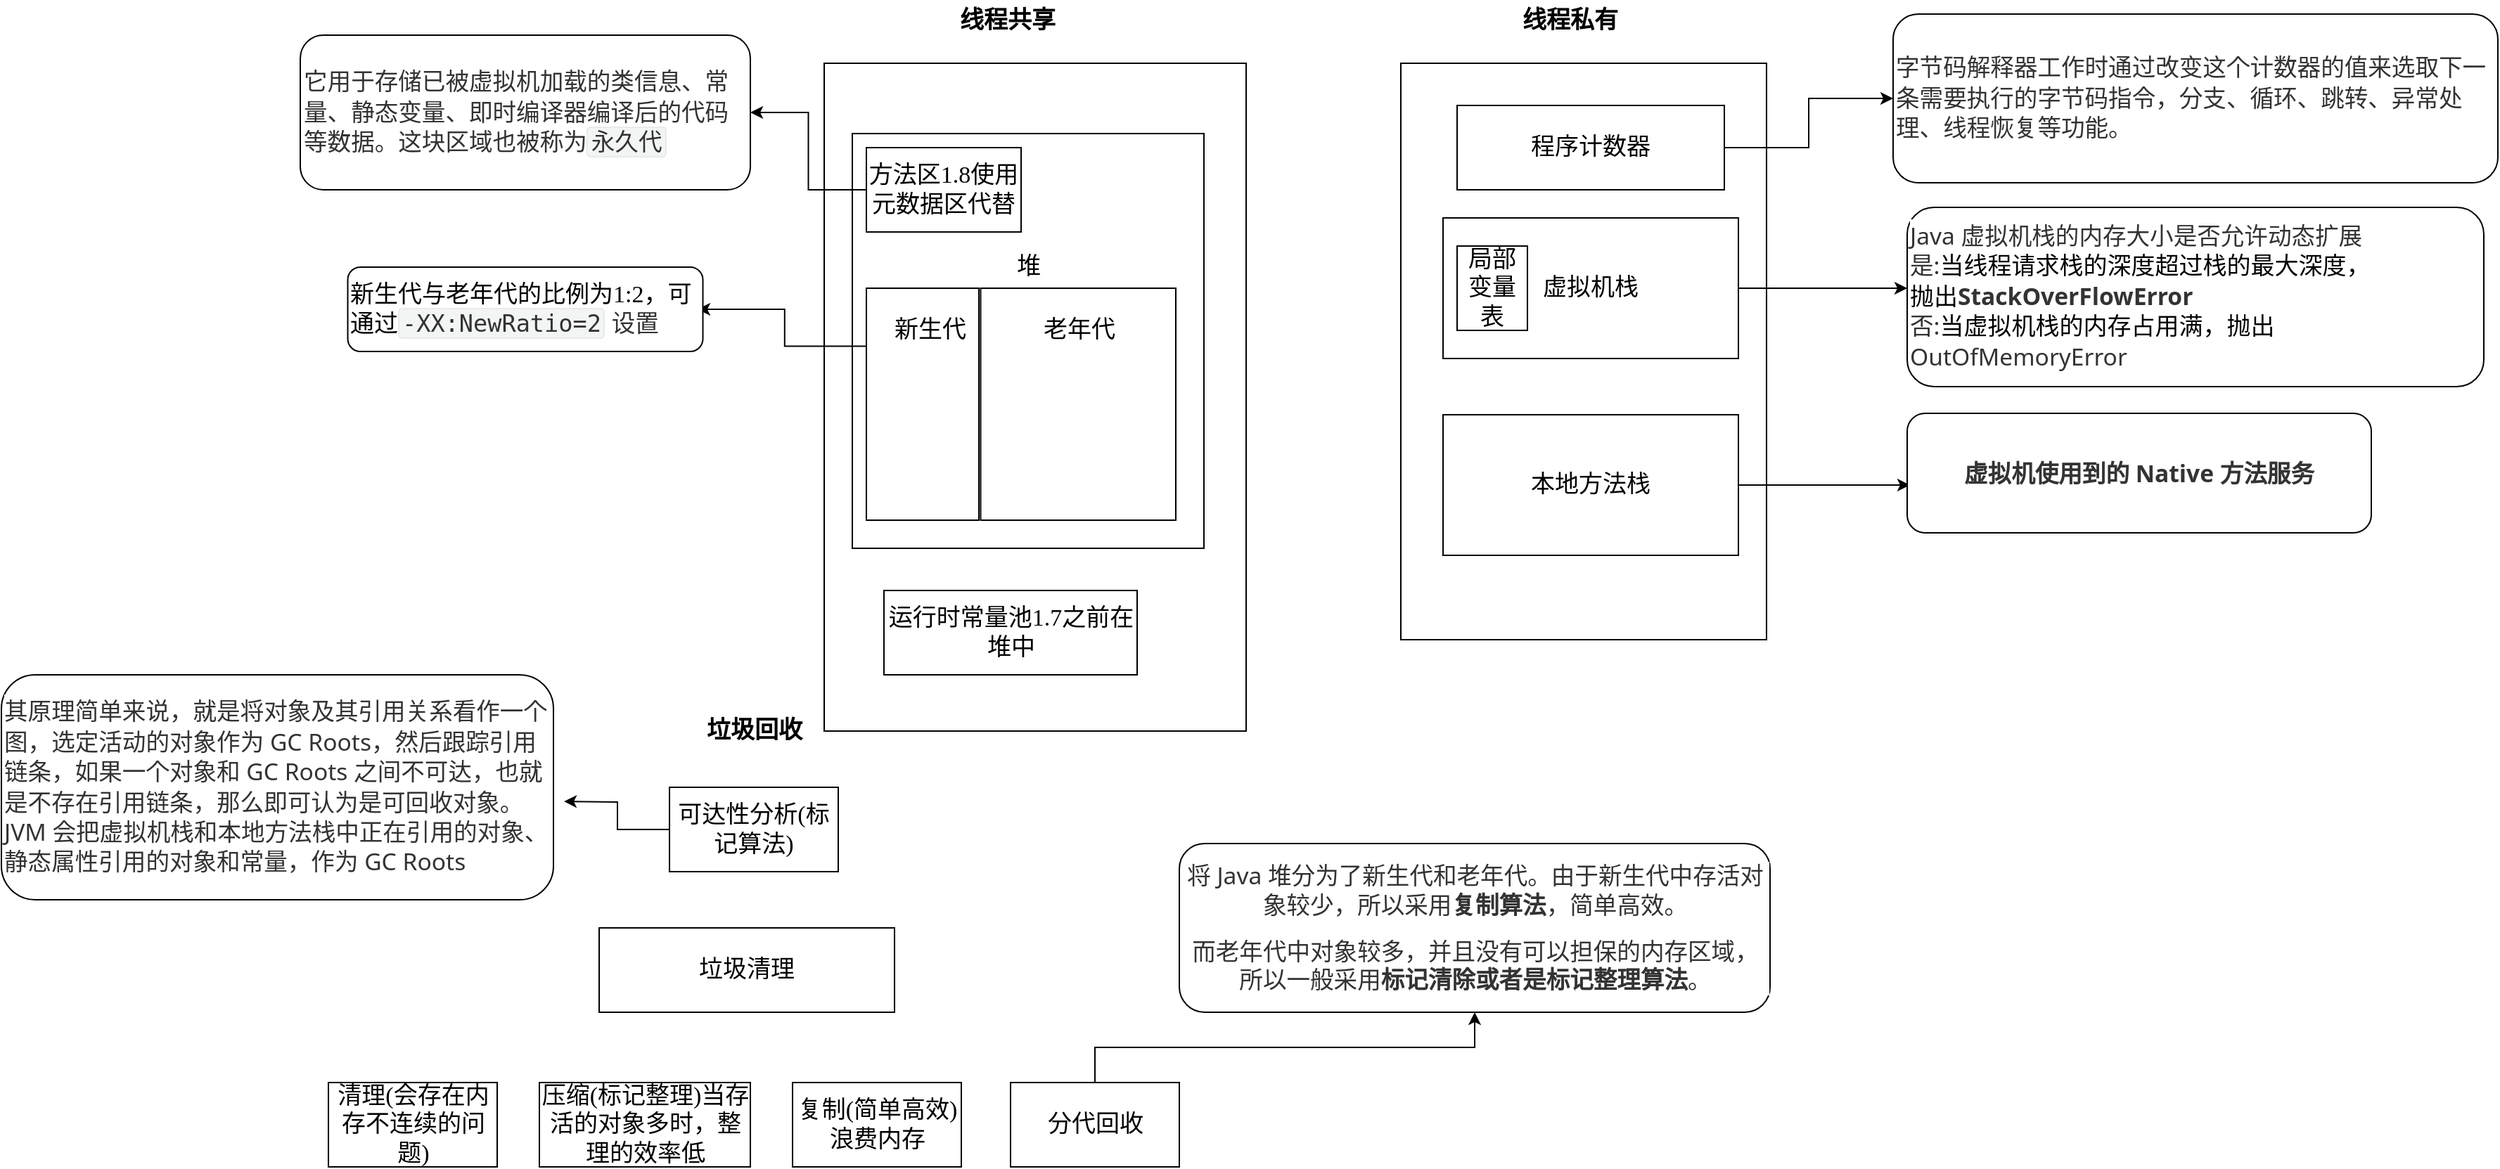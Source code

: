 <mxfile version="14.7.8" type="github">
  <diagram id="sIP-8R-zjdSHhYS4t6Vo" name="Page-1">
    <mxGraphModel dx="1422" dy="772" grid="1" gridSize="10" guides="1" tooltips="1" connect="1" arrows="1" fold="1" page="1" pageScale="1" pageWidth="2339" pageHeight="3300" math="0" shadow="0">
      <root>
        <mxCell id="0" />
        <mxCell id="1" parent="0" />
        <mxCell id="OUh5aSzOhwYaPVgLUacE-1" value="" style="rounded=0;whiteSpace=wrap;html=1;" vertex="1" parent="1">
          <mxGeometry x="935" y="605" width="300" height="475" as="geometry" />
        </mxCell>
        <mxCell id="OUh5aSzOhwYaPVgLUacE-2" value="线程共享" style="text;html=1;align=center;verticalAlign=middle;resizable=0;points=[];autosize=1;strokeColor=none;fontFamily=Lucida Console;fontSize=17;fontStyle=1" vertex="1" parent="1">
          <mxGeometry x="1025" y="560" width="80" height="30" as="geometry" />
        </mxCell>
        <mxCell id="OUh5aSzOhwYaPVgLUacE-3" value="" style="rounded=0;whiteSpace=wrap;html=1;fontFamily=Lucida Console;fontSize=17;align=center;" vertex="1" parent="1">
          <mxGeometry x="955" y="655" width="250" height="295" as="geometry" />
        </mxCell>
        <mxCell id="OUh5aSzOhwYaPVgLUacE-38" style="edgeStyle=orthogonalEdgeStyle;rounded=0;orthogonalLoop=1;jettySize=auto;html=1;exitX=0;exitY=0.5;exitDx=0;exitDy=0;entryX=1;entryY=0.5;entryDx=0;entryDy=0;fontFamily=Lucida Console;fontSize=17;" edge="1" parent="1" source="OUh5aSzOhwYaPVgLUacE-4" target="OUh5aSzOhwYaPVgLUacE-37">
          <mxGeometry relative="1" as="geometry" />
        </mxCell>
        <mxCell id="OUh5aSzOhwYaPVgLUacE-4" value="方法区1.8使用元数据区代替" style="rounded=0;whiteSpace=wrap;html=1;fontFamily=Lucida Console;fontSize=17;" vertex="1" parent="1">
          <mxGeometry x="965" y="665" width="110" height="60" as="geometry" />
        </mxCell>
        <mxCell id="OUh5aSzOhwYaPVgLUacE-45" style="edgeStyle=orthogonalEdgeStyle;rounded=0;orthogonalLoop=1;jettySize=auto;html=1;exitX=0;exitY=0.25;exitDx=0;exitDy=0;fontFamily=Lucida Console;fontSize=17;entryX=0.985;entryY=0.5;entryDx=0;entryDy=0;entryPerimeter=0;" edge="1" parent="1" source="OUh5aSzOhwYaPVgLUacE-5" target="OUh5aSzOhwYaPVgLUacE-43">
          <mxGeometry relative="1" as="geometry">
            <mxPoint x="855" y="780" as="targetPoint" />
          </mxGeometry>
        </mxCell>
        <mxCell id="OUh5aSzOhwYaPVgLUacE-5" value="" style="rounded=0;whiteSpace=wrap;html=1;fontFamily=Lucida Console;fontSize=17;" vertex="1" parent="1">
          <mxGeometry x="965" y="765" width="80" height="165" as="geometry" />
        </mxCell>
        <mxCell id="OUh5aSzOhwYaPVgLUacE-6" value="" style="rounded=0;whiteSpace=wrap;html=1;fontFamily=Lucida Console;fontSize=17;" vertex="1" parent="1">
          <mxGeometry x="1046.25" y="765" width="138.75" height="165" as="geometry" />
        </mxCell>
        <mxCell id="OUh5aSzOhwYaPVgLUacE-7" value="运行时常量池1.7之前在堆中" style="rounded=0;whiteSpace=wrap;html=1;fontFamily=Lucida Console;fontSize=17;" vertex="1" parent="1">
          <mxGeometry x="977.5" y="980" width="180" height="60" as="geometry" />
        </mxCell>
        <mxCell id="OUh5aSzOhwYaPVgLUacE-8" value="" style="rounded=0;whiteSpace=wrap;html=1;" vertex="1" parent="1">
          <mxGeometry x="1345" y="605" width="260" height="410" as="geometry" />
        </mxCell>
        <mxCell id="OUh5aSzOhwYaPVgLUacE-9" value="线程私有" style="text;html=1;align=center;verticalAlign=middle;resizable=0;points=[];autosize=1;strokeColor=none;fontFamily=Lucida Console;fontSize=17;fontStyle=1" vertex="1" parent="1">
          <mxGeometry x="1425" y="560" width="80" height="30" as="geometry" />
        </mxCell>
        <mxCell id="OUh5aSzOhwYaPVgLUacE-36" style="edgeStyle=orthogonalEdgeStyle;rounded=0;orthogonalLoop=1;jettySize=auto;html=1;exitX=1;exitY=0.5;exitDx=0;exitDy=0;entryX=0;entryY=0.5;entryDx=0;entryDy=0;fontFamily=Lucida Console;fontSize=17;" edge="1" parent="1" source="OUh5aSzOhwYaPVgLUacE-10" target="OUh5aSzOhwYaPVgLUacE-35">
          <mxGeometry relative="1" as="geometry" />
        </mxCell>
        <mxCell id="OUh5aSzOhwYaPVgLUacE-10" value="程序计数器" style="rounded=0;whiteSpace=wrap;html=1;fontFamily=Lucida Console;fontSize=17;" vertex="1" parent="1">
          <mxGeometry x="1385" y="635" width="190" height="60" as="geometry" />
        </mxCell>
        <mxCell id="OUh5aSzOhwYaPVgLUacE-20" style="edgeStyle=orthogonalEdgeStyle;rounded=0;orthogonalLoop=1;jettySize=auto;html=1;exitX=1;exitY=0.5;exitDx=0;exitDy=0;fontFamily=Lucida Console;fontSize=17;" edge="1" parent="1" source="OUh5aSzOhwYaPVgLUacE-11">
          <mxGeometry relative="1" as="geometry">
            <mxPoint x="1705" y="765" as="targetPoint" />
          </mxGeometry>
        </mxCell>
        <mxCell id="OUh5aSzOhwYaPVgLUacE-11" value="虚拟机栈" style="rounded=0;whiteSpace=wrap;html=1;fontFamily=Lucida Console;fontSize=17;" vertex="1" parent="1">
          <mxGeometry x="1375" y="715" width="210" height="100" as="geometry" />
        </mxCell>
        <mxCell id="OUh5aSzOhwYaPVgLUacE-34" style="edgeStyle=orthogonalEdgeStyle;rounded=0;orthogonalLoop=1;jettySize=auto;html=1;exitX=1;exitY=0.5;exitDx=0;exitDy=0;entryX=0.006;entryY=0.6;entryDx=0;entryDy=0;entryPerimeter=0;fontFamily=Lucida Console;fontSize=17;" edge="1" parent="1" source="OUh5aSzOhwYaPVgLUacE-12" target="OUh5aSzOhwYaPVgLUacE-33">
          <mxGeometry relative="1" as="geometry" />
        </mxCell>
        <mxCell id="OUh5aSzOhwYaPVgLUacE-12" value="本地方法栈" style="rounded=0;whiteSpace=wrap;html=1;fontFamily=Lucida Console;fontSize=17;" vertex="1" parent="1">
          <mxGeometry x="1375" y="855" width="210" height="100" as="geometry" />
        </mxCell>
        <mxCell id="OUh5aSzOhwYaPVgLUacE-13" value="局部变量表" style="rounded=0;whiteSpace=wrap;html=1;fontFamily=Lucida Console;fontSize=17;" vertex="1" parent="1">
          <mxGeometry x="1385" y="735" width="50" height="60" as="geometry" />
        </mxCell>
        <mxCell id="OUh5aSzOhwYaPVgLUacE-21" value="&lt;b&gt;垃圾回收&lt;/b&gt;" style="text;html=1;align=center;verticalAlign=middle;resizable=0;points=[];autosize=1;strokeColor=none;fontSize=17;fontFamily=Lucida Console;" vertex="1" parent="1">
          <mxGeometry x="845" y="1065" width="80" height="30" as="geometry" />
        </mxCell>
        <mxCell id="OUh5aSzOhwYaPVgLUacE-47" style="edgeStyle=orthogonalEdgeStyle;rounded=0;orthogonalLoop=1;jettySize=auto;html=1;exitX=0;exitY=0.5;exitDx=0;exitDy=0;fontFamily=Lucida Console;fontSize=17;" edge="1" parent="1" source="OUh5aSzOhwYaPVgLUacE-23">
          <mxGeometry relative="1" as="geometry">
            <mxPoint x="750" y="1130" as="targetPoint" />
          </mxGeometry>
        </mxCell>
        <mxCell id="OUh5aSzOhwYaPVgLUacE-23" value="可达性分析(标记算法)" style="rounded=0;whiteSpace=wrap;html=1;fontFamily=Lucida Console;fontSize=17;" vertex="1" parent="1">
          <mxGeometry x="825" y="1120" width="120" height="60" as="geometry" />
        </mxCell>
        <mxCell id="OUh5aSzOhwYaPVgLUacE-24" value="垃圾清理" style="rounded=0;whiteSpace=wrap;html=1;fontFamily=Lucida Console;fontSize=17;" vertex="1" parent="1">
          <mxGeometry x="775" y="1220" width="210" height="60" as="geometry" />
        </mxCell>
        <mxCell id="OUh5aSzOhwYaPVgLUacE-25" value="清理(会存在内存不连续的问题)" style="rounded=0;whiteSpace=wrap;html=1;fontFamily=Lucida Console;fontSize=17;" vertex="1" parent="1">
          <mxGeometry x="582.5" y="1330" width="120" height="60" as="geometry" />
        </mxCell>
        <mxCell id="OUh5aSzOhwYaPVgLUacE-26" value="压缩(标记整理)当存活的对象多时，整理的效率低" style="rounded=0;whiteSpace=wrap;html=1;fontFamily=Lucida Console;fontSize=17;" vertex="1" parent="1">
          <mxGeometry x="732.5" y="1330" width="150" height="60" as="geometry" />
        </mxCell>
        <mxCell id="OUh5aSzOhwYaPVgLUacE-27" value="复制(简单高效)浪费内存" style="rounded=0;whiteSpace=wrap;html=1;fontFamily=Lucida Console;fontSize=17;" vertex="1" parent="1">
          <mxGeometry x="912.5" y="1330" width="120" height="60" as="geometry" />
        </mxCell>
        <mxCell id="OUh5aSzOhwYaPVgLUacE-32" style="edgeStyle=orthogonalEdgeStyle;rounded=0;orthogonalLoop=1;jettySize=auto;html=1;exitX=0.5;exitY=0;exitDx=0;exitDy=0;fontFamily=Lucida Console;fontSize=17;" edge="1" parent="1" source="OUh5aSzOhwYaPVgLUacE-28" target="OUh5aSzOhwYaPVgLUacE-30">
          <mxGeometry relative="1" as="geometry" />
        </mxCell>
        <mxCell id="OUh5aSzOhwYaPVgLUacE-28" value="分代回收" style="rounded=0;whiteSpace=wrap;html=1;fontFamily=Lucida Console;fontSize=17;" vertex="1" parent="1">
          <mxGeometry x="1067.5" y="1330" width="120" height="60" as="geometry" />
        </mxCell>
        <mxCell id="OUh5aSzOhwYaPVgLUacE-30" value="&lt;p style=&quot;box-sizing: border-box ; line-height: inherit ; margin: 0.8em 0px ; width: inherit ; position: relative ; color: rgb(51 , 51 , 51) ; font-family: &amp;#34;segoe ui&amp;#34; , &amp;#34;lucida grande&amp;#34; , &amp;#34;helvetica&amp;#34; , &amp;#34;arial&amp;#34; , &amp;#34;microsoft yahei&amp;#34; , &amp;#34;freesans&amp;#34; , &amp;#34;arimo&amp;#34; , &amp;#34;droid sans&amp;#34; , &amp;#34;wenquanyi micro hei&amp;#34; , &amp;#34;hiragino sans gb&amp;#34; , &amp;#34;hiragino sans gb w3&amp;#34; , &amp;#34;fontawesome&amp;#34; , sans-serif ; font-size: 16.8px ; background-color: rgb(255 , 255 , 255)&quot;&gt;&lt;span style=&quot;box-sizing: border-box&quot;&gt;将 Java 堆分为了新生代和老年代。由于新生代中存活对象较少，所以采用&lt;/span&gt;&lt;strong style=&quot;box-sizing: border-box&quot;&gt;复制算法&lt;/strong&gt;&lt;span style=&quot;box-sizing: border-box&quot;&gt;，简单高效。&lt;/span&gt;&lt;/p&gt;&lt;p style=&quot;box-sizing: border-box ; line-height: inherit ; margin: 0.8em 0px ; width: inherit ; position: relative ; color: rgb(51 , 51 , 51) ; font-family: &amp;#34;segoe ui&amp;#34; , &amp;#34;lucida grande&amp;#34; , &amp;#34;helvetica&amp;#34; , &amp;#34;arial&amp;#34; , &amp;#34;microsoft yahei&amp;#34; , &amp;#34;freesans&amp;#34; , &amp;#34;arimo&amp;#34; , &amp;#34;droid sans&amp;#34; , &amp;#34;wenquanyi micro hei&amp;#34; , &amp;#34;hiragino sans gb&amp;#34; , &amp;#34;hiragino sans gb w3&amp;#34; , &amp;#34;fontawesome&amp;#34; , sans-serif ; font-size: 16.8px ; background-color: rgb(255 , 255 , 255)&quot;&gt;&lt;span style=&quot;box-sizing: border-box&quot;&gt;&lt;/span&gt;&lt;span style=&quot;box-sizing: border-box&quot;&gt;而老年代中对象较多，并且没有可以担保的内存区域，所以一般采用&lt;/span&gt;&lt;strong style=&quot;box-sizing: border-box&quot;&gt;标记清除或者是标记整理算法&lt;/strong&gt;&lt;span style=&quot;box-sizing: border-box&quot;&gt;。&lt;/span&gt;&lt;/p&gt;" style="rounded=1;whiteSpace=wrap;html=1;fontFamily=Lucida Console;fontSize=17;" vertex="1" parent="1">
          <mxGeometry x="1187.5" y="1160" width="420" height="120" as="geometry" />
        </mxCell>
        <mxCell id="OUh5aSzOhwYaPVgLUacE-31" value="&lt;span style=&quot;color: rgb(51 , 51 , 51) ; font-family: &amp;quot;segoe ui&amp;quot; , &amp;quot;lucida grande&amp;quot; , &amp;quot;helvetica&amp;quot; , &amp;quot;arial&amp;quot; , &amp;quot;microsoft yahei&amp;quot; , &amp;quot;freesans&amp;quot; , &amp;quot;arimo&amp;quot; , &amp;quot;droid sans&amp;quot; , &amp;quot;wenquanyi micro hei&amp;quot; , &amp;quot;hiragino sans gb&amp;quot; , &amp;quot;hiragino sans gb w3&amp;quot; , &amp;quot;fontawesome&amp;quot; , sans-serif ; font-size: 16.8px ; background-color: rgb(255 , 255 , 255)&quot;&gt;Java 虚拟机栈的内存大小是否允许动态扩展&lt;/span&gt;&lt;br style=&quot;color: rgb(51 , 51 , 51) ; font-family: &amp;quot;segoe ui&amp;quot; , &amp;quot;lucida grande&amp;quot; , &amp;quot;helvetica&amp;quot; , &amp;quot;arial&amp;quot; , &amp;quot;microsoft yahei&amp;quot; , &amp;quot;freesans&amp;quot; , &amp;quot;arimo&amp;quot; , &amp;quot;droid sans&amp;quot; , &amp;quot;wenquanyi micro hei&amp;quot; , &amp;quot;hiragino sans gb&amp;quot; , &amp;quot;hiragino sans gb w3&amp;quot; , &amp;quot;fontawesome&amp;quot; , sans-serif ; font-size: 16.8px&quot;&gt;&lt;span style=&quot;color: rgb(51 , 51 , 51) ; font-family: &amp;quot;segoe ui&amp;quot; , &amp;quot;lucida grande&amp;quot; , &amp;quot;helvetica&amp;quot; , &amp;quot;arial&amp;quot; , &amp;quot;microsoft yahei&amp;quot; , &amp;quot;freesans&amp;quot; , &amp;quot;arimo&amp;quot; , &amp;quot;droid sans&amp;quot; , &amp;quot;wenquanyi micro hei&amp;quot; , &amp;quot;hiragino sans gb&amp;quot; , &amp;quot;hiragino sans gb w3&amp;quot; , &amp;quot;fontawesome&amp;quot; , sans-serif ; font-size: 16.8px ; background-color: rgb(255 , 255 , 255)&quot;&gt;是:&lt;/span&gt;&lt;span style=&quot;font-family: &amp;quot;lucida console&amp;quot;&quot;&gt;当线程请求栈的深度超过栈的最大深度，&lt;/span&gt;&lt;br style=&quot;font-family: &amp;quot;lucida console&amp;quot;&quot;&gt;&lt;span style=&quot;font-family: &amp;quot;lucida console&amp;quot;&quot;&gt;抛出&lt;/span&gt;&lt;strong style=&quot;color: rgb(51 , 51 , 51) ; font-family: &amp;quot;segoe ui&amp;quot; , &amp;quot;lucida grande&amp;quot; , &amp;quot;helvetica&amp;quot; , &amp;quot;arial&amp;quot; , &amp;quot;microsoft yahei&amp;quot; , &amp;quot;freesans&amp;quot; , &amp;quot;arimo&amp;quot; , &amp;quot;droid sans&amp;quot; , &amp;quot;wenquanyi micro hei&amp;quot; , &amp;quot;hiragino sans gb&amp;quot; , &amp;quot;hiragino sans gb w3&amp;quot; , &amp;quot;fontawesome&amp;quot; , sans-serif ; font-size: 16.8px ; box-sizing: border-box ; margin-top: 0px&quot;&gt;StackOverFlowError&lt;br&gt;&lt;/strong&gt;&lt;span style=&quot;color: rgb(51 , 51 , 51) ; font-family: &amp;quot;segoe ui&amp;quot; , &amp;quot;lucida grande&amp;quot; , &amp;quot;helvetica&amp;quot; , &amp;quot;arial&amp;quot; , &amp;quot;microsoft yahei&amp;quot; , &amp;quot;freesans&amp;quot; , &amp;quot;arimo&amp;quot; , &amp;quot;droid sans&amp;quot; , &amp;quot;wenquanyi micro hei&amp;quot; , &amp;quot;hiragino sans gb&amp;quot; , &amp;quot;hiragino sans gb w3&amp;quot; , &amp;quot;fontawesome&amp;quot; , sans-serif ; font-size: 16.8px ; background-color: rgb(255 , 255 , 255)&quot;&gt;否:&lt;/span&gt;&lt;span style=&quot;font-family: &amp;quot;lucida console&amp;quot;&quot;&gt;当虚拟机栈的内存占用满，&lt;/span&gt;&lt;span style=&quot;font-family: &amp;quot;lucida console&amp;quot;&quot;&gt;抛出&lt;/span&gt;&lt;span style=&quot;color: rgb(51 , 51 , 51) ; font-family: &amp;quot;segoe ui&amp;quot; , &amp;quot;lucida grande&amp;quot; , &amp;quot;helvetica&amp;quot; , &amp;quot;arial&amp;quot; , &amp;quot;microsoft yahei&amp;quot; , &amp;quot;freesans&amp;quot; , &amp;quot;arimo&amp;quot; , &amp;quot;droid sans&amp;quot; , &amp;quot;wenquanyi micro hei&amp;quot; , &amp;quot;hiragino sans gb&amp;quot; , &amp;quot;hiragino sans gb w3&amp;quot; , &amp;quot;fontawesome&amp;quot; , sans-serif ; font-size: 16.8px&quot;&gt;OutOfMemoryError&amp;nbsp;&lt;/span&gt;" style="rounded=1;whiteSpace=wrap;html=1;fontFamily=Lucida Console;fontSize=17;align=left;" vertex="1" parent="1">
          <mxGeometry x="1705" y="707.5" width="410" height="127.5" as="geometry" />
        </mxCell>
        <mxCell id="OUh5aSzOhwYaPVgLUacE-33" value="&lt;strong style=&quot;box-sizing: border-box ; color: rgb(51 , 51 , 51) ; font-family: &amp;#34;segoe ui&amp;#34; , &amp;#34;lucida grande&amp;#34; , &amp;#34;helvetica&amp;#34; , &amp;#34;arial&amp;#34; , &amp;#34;microsoft yahei&amp;#34; , &amp;#34;freesans&amp;#34; , &amp;#34;arimo&amp;#34; , &amp;#34;droid sans&amp;#34; , &amp;#34;wenquanyi micro hei&amp;#34; , &amp;#34;hiragino sans gb&amp;#34; , &amp;#34;hiragino sans gb w3&amp;#34; , &amp;#34;fontawesome&amp;#34; , sans-serif ; font-size: 16.8px ; background-color: rgb(255 , 255 , 255)&quot;&gt;&lt;span style=&quot;box-sizing: border-box&quot;&gt;虚拟机使用到的 Native 方法服务&lt;/span&gt;&lt;/strong&gt;" style="rounded=1;whiteSpace=wrap;html=1;fontFamily=Lucida Console;fontSize=17;" vertex="1" parent="1">
          <mxGeometry x="1705" y="854" width="330" height="85" as="geometry" />
        </mxCell>
        <mxCell id="OUh5aSzOhwYaPVgLUacE-35" value="&lt;span style=&quot;box-sizing: border-box ; color: rgb(51 , 51 , 51) ; font-family: &amp;#34;segoe ui&amp;#34; , &amp;#34;lucida grande&amp;#34; , &amp;#34;helvetica&amp;#34; , &amp;#34;arial&amp;#34; , &amp;#34;microsoft yahei&amp;#34; , &amp;#34;freesans&amp;#34; , &amp;#34;arimo&amp;#34; , &amp;#34;droid sans&amp;#34; , &amp;#34;wenquanyi micro hei&amp;#34; , &amp;#34;hiragino sans gb&amp;#34; , &amp;#34;hiragino sans gb w3&amp;#34; , &amp;#34;fontawesome&amp;#34; , sans-serif ; font-size: 16.8px ; font-style: normal ; letter-spacing: normal ; text-indent: 0px ; text-transform: none ; word-spacing: 0px ; background-color: rgb(255 , 255 , 255)&quot;&gt;&lt;span style=&quot;box-sizing: border-box&quot;&gt;字节码解释器工作时通过改变这个计数器的值来选取下一条需要执行的字节码指令，分支、循环、跳转、异常处理、线程恢复等功能。&lt;/span&gt;&lt;/span&gt;" style="rounded=1;whiteSpace=wrap;html=1;fontFamily=Lucida Console;fontSize=17;align=left;verticalAlign=middle;" vertex="1" parent="1">
          <mxGeometry x="1695" y="570" width="430" height="120" as="geometry" />
        </mxCell>
        <mxCell id="OUh5aSzOhwYaPVgLUacE-37" value="&lt;span style=&quot;box-sizing: border-box ; color: rgb(51 , 51 , 51) ; font-family: &amp;#34;segoe ui&amp;#34; , &amp;#34;lucida grande&amp;#34; , &amp;#34;helvetica&amp;#34; , &amp;#34;arial&amp;#34; , &amp;#34;microsoft yahei&amp;#34; , &amp;#34;freesans&amp;#34; , &amp;#34;arimo&amp;#34; , &amp;#34;droid sans&amp;#34; , &amp;#34;wenquanyi micro hei&amp;#34; , &amp;#34;hiragino sans gb&amp;#34; , &amp;#34;hiragino sans gb w3&amp;#34; , &amp;#34;fontawesome&amp;#34; , sans-serif ; font-size: 16.8px ; background-color: rgb(255 , 255 , 255)&quot;&gt;它用于存储已被虚拟机加载的类信息、常量、静态变量、即时编译器编译后的代码等数据。这块区域也被称为&lt;/span&gt;&lt;code style=&quot;box-sizing: border-box ; font-family: monospace , serif ; border: 1px solid rgb(231 , 234 , 237) ; background-color: rgb(243 , 244 , 244) ; border-radius: 3px ; padding: 0px 2px ; font-size: 16.8px ; color: rgb(51 , 51 , 51)&quot;&gt;永久代&lt;/code&gt;" style="rounded=1;whiteSpace=wrap;html=1;fontFamily=Lucida Console;fontSize=17;align=left;verticalAlign=middle;" vertex="1" parent="1">
          <mxGeometry x="562.5" y="585" width="320" height="110" as="geometry" />
        </mxCell>
        <mxCell id="OUh5aSzOhwYaPVgLUacE-40" value="堆" style="text;html=1;align=center;verticalAlign=middle;resizable=0;points=[];autosize=1;strokeColor=none;fontSize=17;fontFamily=Lucida Console;" vertex="1" parent="1">
          <mxGeometry x="1065" y="735" width="30" height="30" as="geometry" />
        </mxCell>
        <mxCell id="OUh5aSzOhwYaPVgLUacE-41" value="&lt;span&gt;新生代&lt;/span&gt;" style="text;html=1;align=center;verticalAlign=middle;resizable=0;points=[];autosize=1;strokeColor=none;fontSize=17;fontFamily=Lucida Console;" vertex="1" parent="1">
          <mxGeometry x="975" y="780" width="70" height="30" as="geometry" />
        </mxCell>
        <mxCell id="OUh5aSzOhwYaPVgLUacE-42" value="&lt;span&gt;老年代&lt;/span&gt;" style="text;html=1;align=center;verticalAlign=middle;resizable=0;points=[];autosize=1;strokeColor=none;fontSize=17;fontFamily=Lucida Console;" vertex="1" parent="1">
          <mxGeometry x="1080.63" y="780" width="70" height="30" as="geometry" />
        </mxCell>
        <mxCell id="OUh5aSzOhwYaPVgLUacE-43" value="新生代与老年代的比例为1:2，可通过&lt;code style=&quot;box-sizing: border-box ; font-family: monospace , serif ; border: 1px solid rgb(231 , 234 , 237) ; background-color: rgb(243 , 244 , 244) ; border-radius: 3px ; padding: 0px 2px ; font-size: 16.8px ; color: rgb(51 , 51 , 51)&quot;&gt;-XX:NewRatio=2&lt;/code&gt;&lt;span style=&quot;box-sizing: border-box ; color: rgb(51 , 51 , 51) ; font-family: &amp;#34;segoe ui&amp;#34; , &amp;#34;lucida grande&amp;#34; , &amp;#34;helvetica&amp;#34; , &amp;#34;arial&amp;#34; , &amp;#34;microsoft yahei&amp;#34; , &amp;#34;freesans&amp;#34; , &amp;#34;arimo&amp;#34; , &amp;#34;droid sans&amp;#34; , &amp;#34;wenquanyi micro hei&amp;#34; , &amp;#34;hiragino sans gb&amp;#34; , &amp;#34;hiragino sans gb w3&amp;#34; , &amp;#34;fontawesome&amp;#34; , sans-serif ; font-size: 16.8px ; background-color: rgb(255 , 255 , 255)&quot;&gt;&amp;nbsp;设置&lt;/span&gt;" style="rounded=1;whiteSpace=wrap;html=1;fontFamily=Lucida Console;fontSize=17;align=left;verticalAlign=middle;" vertex="1" parent="1">
          <mxGeometry x="596.25" y="750" width="252.5" height="60" as="geometry" />
        </mxCell>
        <mxCell id="OUh5aSzOhwYaPVgLUacE-46" value="&lt;span style=&quot;color: rgb(51 , 51 , 51) ; font-family: &amp;#34;segoe ui&amp;#34; , &amp;#34;lucida grande&amp;#34; , &amp;#34;helvetica&amp;#34; , &amp;#34;arial&amp;#34; , &amp;#34;microsoft yahei&amp;#34; , &amp;#34;freesans&amp;#34; , &amp;#34;arimo&amp;#34; , &amp;#34;droid sans&amp;#34; , &amp;#34;wenquanyi micro hei&amp;#34; , &amp;#34;hiragino sans gb&amp;#34; , &amp;#34;hiragino sans gb w3&amp;#34; , &amp;#34;fontawesome&amp;#34; , sans-serif ; font-size: 16.8px ; background-color: rgb(255 , 255 , 255)&quot;&gt;其原理简单来说，就是将对象及其引用关系看作一个图，选定活动的对象作为 GC Roots，然后跟踪引用链条，如果一个对象和 GC Roots 之间不可达，也就是不存在引用链条，那么即可认为是可回收对象。JVM 会把虚拟机栈和本地方法栈中正在引用的对象、静态属性引用的对象和常量，作为 GC Roots&lt;/span&gt;" style="rounded=1;whiteSpace=wrap;html=1;fontFamily=Lucida Console;fontSize=17;align=left;verticalAlign=middle;" vertex="1" parent="1">
          <mxGeometry x="350" y="1040" width="392.5" height="160" as="geometry" />
        </mxCell>
      </root>
    </mxGraphModel>
  </diagram>
</mxfile>
